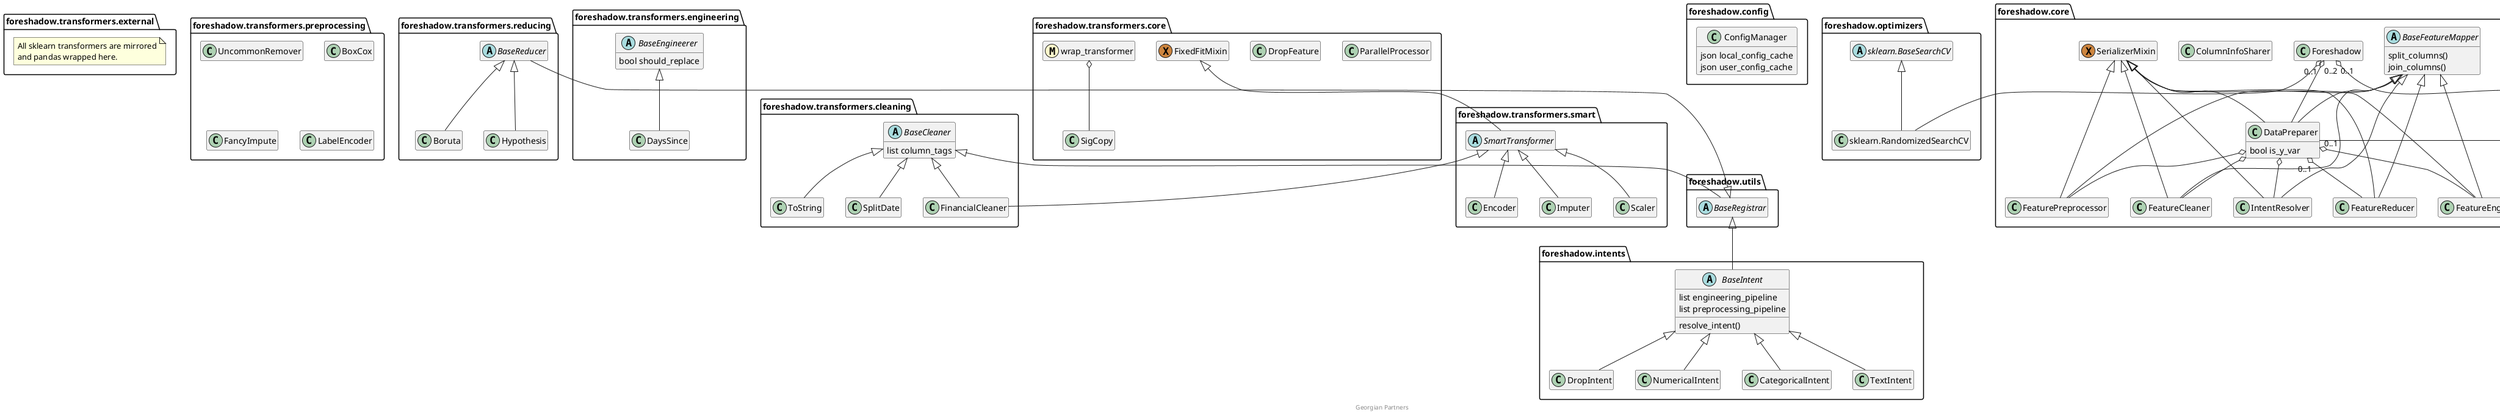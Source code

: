@startuml
set namespaceSeparator none
hide empty members

package foreshadow.utils {
    abstract class BaseRegistrar
}
package foreshadow.intents {
    abstract class BaseIntent {
        list engineering_pipeline
        list preprocessing_pipeline
        resolve_intent()
    }

    class DropIntent
    class NumericalIntent
    class CategoricalIntent
    class TextIntent

    BaseIntent <|-- DropIntent
    BaseIntent <|-- NumericalIntent
    BaseIntent <|-- CategoricalIntent
    BaseIntent <|-- TextIntent

    BaseRegistrar <|-- BaseIntent

    ' note "Composistion lines from transformers\nto their appropriate intents has\nbeen left of for clarity reasons." as N2
}

together {
    package foreshadow.transformers.core {
        class ParallelProcessor
        class SigCopy
        class DropFeature

        class FixedFitMixin << (X,peru) >>

        class wrap_transformer << (M,lemonchiffon) >>



        wrap_transformer o-- SigCopy
    }
    package foreshadow.transformers.smart {
        abstract class SmartTransformer
        
        class Imputer
        class Scaler
        class Encoder

        class FixedFitMixin << (X,peru) >>

        FixedFitMixin <|-- SmartTransformer

        SmartTransformer <|-- Scaler
        SmartTransformer <|-- Imputer
        SmartTransformer <|-- Encoder
    }

    package foreshadow.transformers.cleaning {
        abstract class BaseCleaner {
            list column_tags
        }

        class ToString
        class SplitDate
        class FinancialCleaner

        BaseCleaner <|-- ToString
        BaseCleaner <|-- SplitDate

        BaseCleaner <|-- FinancialCleaner
        SmartTransformer <|-- FinancialCleaner

        BaseCleaner <|-- BaseRegistrar


    }

    package foreshadow.transformers.engineering {
        abstract class BaseEngineerer {
            bool should_replace
        }
        class DaysSince

        BaseEngineerer <|-- DaysSince
    }

    package foreshadow.transformers.preprocessing {
        class UncommonRemover
        class BoxCox
        class FancyImpute
        class LabelEncoder
    }

    package foreshadow.transformers.reducing {
        abstract class BaseReducer

        class Boruta
        class Hypothesis

        BaseReducer <|-- Boruta
        BaseReducer <|-- Hypothesis

        BaseRegistrar <|-- BaseReducer
    }

    package foreshadow.transformers.external {
        note "All sklearn transformers are mirrored\nand pandas wrapped here." as N1
    }
}

package foreshadow.config {
    class ConfigManager {
        json local_config_cache
        json user_config_cache
    }
}

package foreshadow.optimizers {
    abstract class sklearn.BaseSearchCV
    class sklearn.RandomizedSearchCV

    sklearn.BaseSearchCV <|-- sklearn.RandomizedSearchCV
}
package foreshadow.core {
    abstract class BaseFeatureMapper {
        split_columns()
        join_columns()
    }

    class Foreshadow
    class DataPreparer {
        bool is_y_var
    }
    class FeatureCleaner
    class IntentResolver
    class FeatureEngineerer
    class FeaturePreprocessor
    class FeatureReducer

    class ColumnInfoSharer

    class SerializerMixin << (X,peru) >>

    Foreshadow "0..2" o-- DataPreparer
    Foreshadow "0..1" o-- sklearn.RandomizedSearchCV

    DataPreparer o-- FeatureCleaner
    DataPreparer o-- IntentResolver
    DataPreparer "0..1" o-- FeatureEngineerer
    DataPreparer o-- FeaturePreprocessor
    DataPreparer "0..1" o-- FeatureReducer

    SerializerMixin <|-- DataPreparer
    SerializerMixin <|-- FeatureCleaner
    SerializerMixin <|-- IntentResolver
    SerializerMixin <|-- FeatureEngineerer
    SerializerMixin <|-- FeaturePreprocessor
    SerializerMixin <|-- FeatureReducer

    BaseFeatureMapper <|-- DataPreparer
    BaseFeatureMapper <|-- FeatureCleaner
    BaseFeatureMapper <|-- IntentResolver
    BaseFeatureMapper <|-- FeatureEngineerer
    BaseFeatureMapper <|-- FeaturePreprocessor
    BaseFeatureMapper <|-- FeatureReducer    
}
package foreshadow.estimators {
    class MetaEstimator
    class AutoEstimator

    MetaEstimator "0..1" o-- AutoEstimator
    MetaEstimator o-- DataPreparer

    Foreshadow "0..1" o-- MetaEstimator
}
package sklearn.base {
    class TransformerMixin << (X,peru) >>
    class BaseEstimator
}

center footer Georgian Partners
@enduml